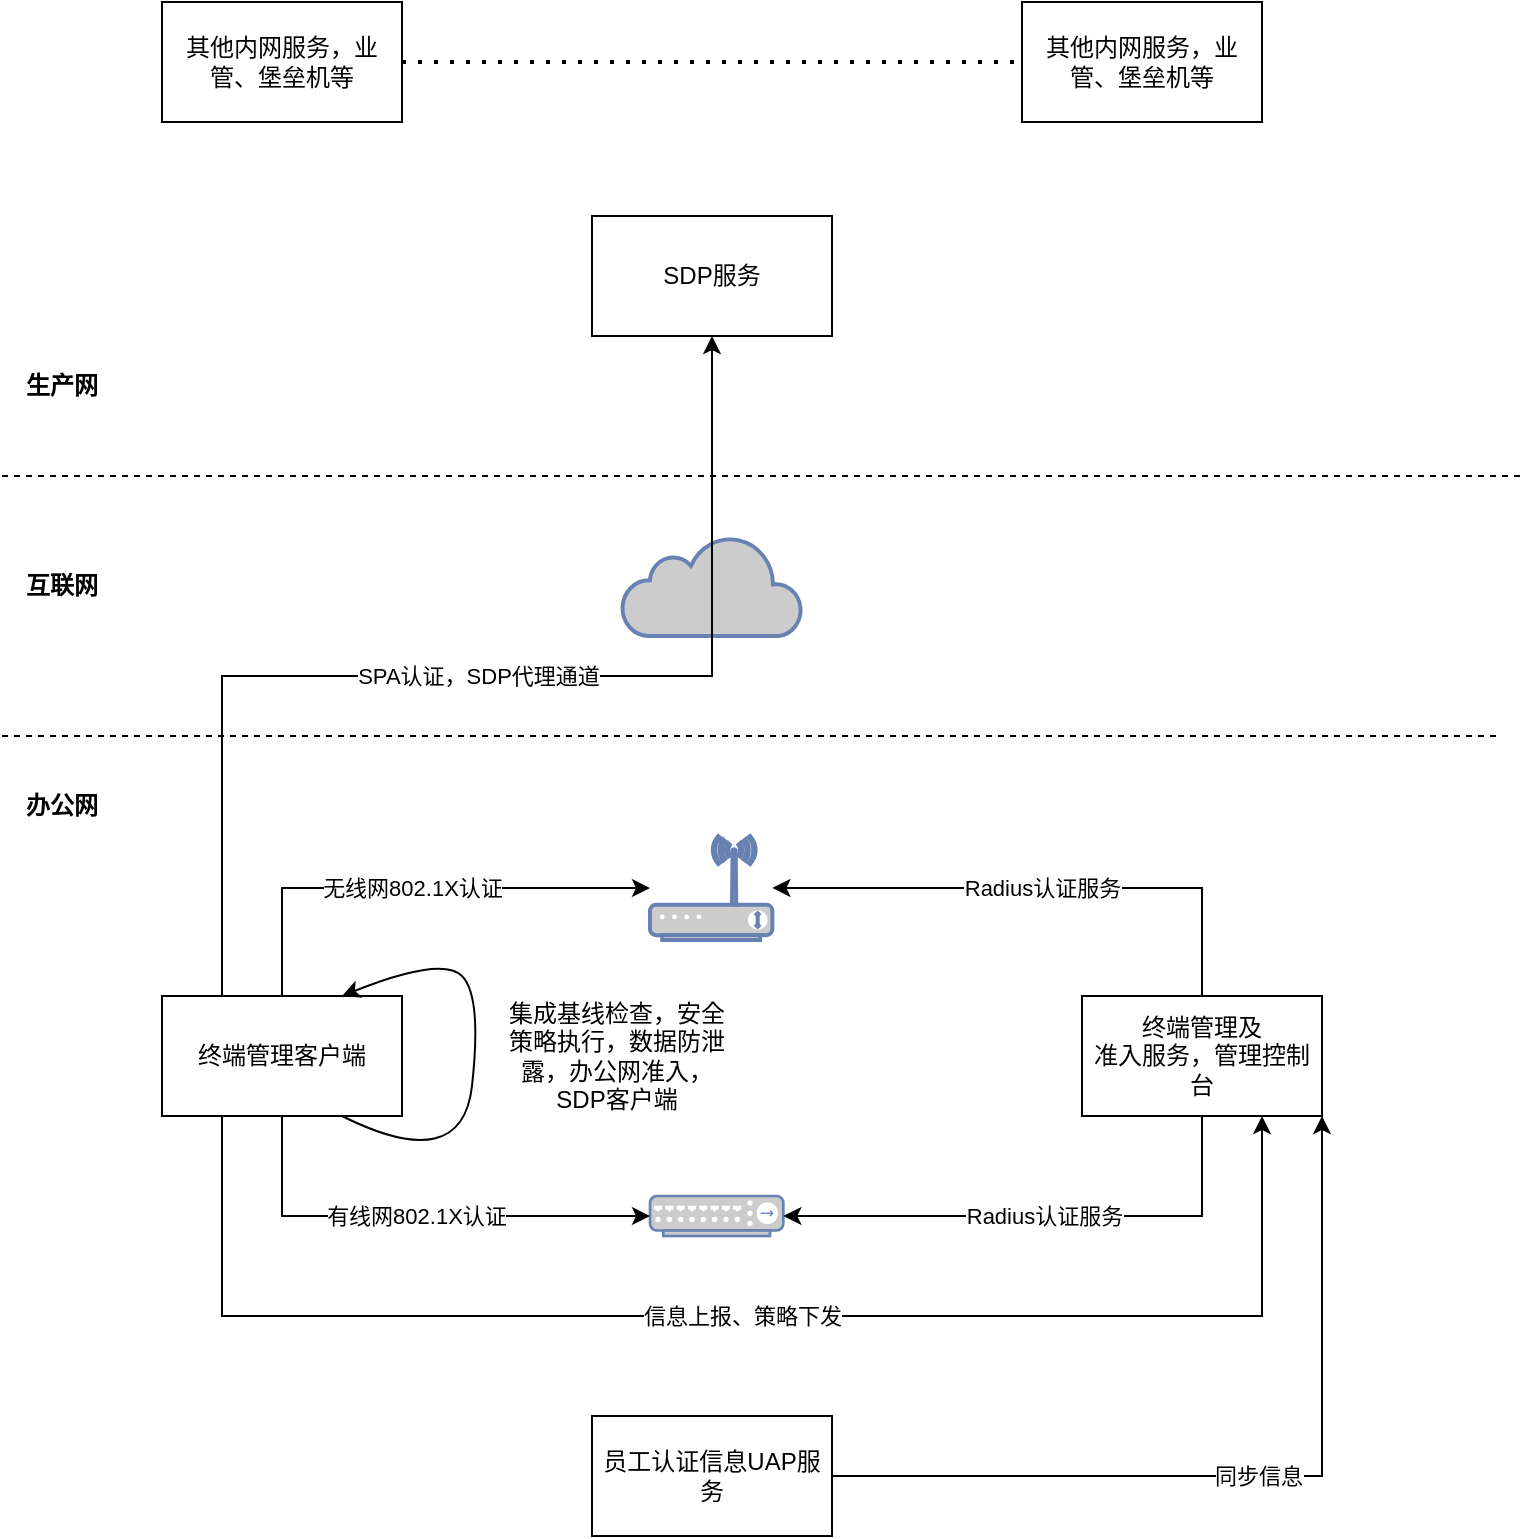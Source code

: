 <mxfile version="21.5.0" type="github">
  <diagram name="第 1 页" id="2SWWUSA1ziUpz79r-O6q">
    <mxGraphModel dx="1434" dy="790" grid="1" gridSize="10" guides="1" tooltips="1" connect="1" arrows="1" fold="1" page="1" pageScale="1" pageWidth="850" pageHeight="1100" math="0" shadow="0">
      <root>
        <mxCell id="0" />
        <mxCell id="1" parent="0" />
        <mxCell id="Cyap1fTdS74lrSGoshVs-1" value="终端管理及&lt;br&gt;准入服务，管理控制台" style="rounded=0;whiteSpace=wrap;html=1;" vertex="1" parent="1">
          <mxGeometry x="580" y="730" width="120" height="60" as="geometry" />
        </mxCell>
        <mxCell id="Cyap1fTdS74lrSGoshVs-3" value="终端管理客户端" style="rounded=0;whiteSpace=wrap;html=1;" vertex="1" parent="1">
          <mxGeometry x="120" y="730" width="120" height="60" as="geometry" />
        </mxCell>
        <mxCell id="Cyap1fTdS74lrSGoshVs-4" value="SDP服务" style="rounded=0;whiteSpace=wrap;html=1;" vertex="1" parent="1">
          <mxGeometry x="335" y="340" width="120" height="60" as="geometry" />
        </mxCell>
        <mxCell id="Cyap1fTdS74lrSGoshVs-8" value="" style="html=1;outlineConnect=0;fillColor=#CCCCCC;strokeColor=#6881B3;gradientColor=none;gradientDirection=north;strokeWidth=2;shape=mxgraph.networks.cloud;fontColor=#ffffff;" vertex="1" parent="1">
          <mxGeometry x="350" y="500" width="90" height="50" as="geometry" />
        </mxCell>
        <mxCell id="Cyap1fTdS74lrSGoshVs-9" value="" style="fontColor=#0066CC;verticalAlign=top;verticalLabelPosition=bottom;labelPosition=center;align=center;html=1;outlineConnect=0;fillColor=#CCCCCC;strokeColor=#6881B3;gradientColor=none;gradientDirection=north;strokeWidth=2;shape=mxgraph.networks.wireless_modem;" vertex="1" parent="1">
          <mxGeometry x="364" y="650" width="61.18" height="52" as="geometry" />
        </mxCell>
        <mxCell id="Cyap1fTdS74lrSGoshVs-10" value="" style="fontColor=#0066CC;verticalAlign=top;verticalLabelPosition=bottom;labelPosition=center;align=center;html=1;outlineConnect=0;fillColor=#CCCCCC;strokeColor=#6881B3;gradientColor=none;gradientDirection=north;strokeWidth=2;shape=mxgraph.networks.hub;" vertex="1" parent="1">
          <mxGeometry x="364" y="830" width="66.67" height="20" as="geometry" />
        </mxCell>
        <mxCell id="Cyap1fTdS74lrSGoshVs-11" value="其他内网服务，业管、堡垒机等" style="rounded=0;whiteSpace=wrap;html=1;" vertex="1" parent="1">
          <mxGeometry x="120" y="233" width="120" height="60" as="geometry" />
        </mxCell>
        <mxCell id="Cyap1fTdS74lrSGoshVs-12" value="" style="endArrow=none;dashed=1;html=1;dashPattern=1 3;strokeWidth=2;rounded=0;exitX=1;exitY=0.5;exitDx=0;exitDy=0;" edge="1" parent="1" source="Cyap1fTdS74lrSGoshVs-11" target="Cyap1fTdS74lrSGoshVs-13">
          <mxGeometry width="50" height="50" relative="1" as="geometry">
            <mxPoint x="270" y="262.5" as="sourcePoint" />
            <mxPoint x="520" y="262.5" as="targetPoint" />
          </mxGeometry>
        </mxCell>
        <mxCell id="Cyap1fTdS74lrSGoshVs-13" value="其他内网服务，业管、堡垒机等" style="rounded=0;whiteSpace=wrap;html=1;" vertex="1" parent="1">
          <mxGeometry x="550" y="233" width="120" height="60" as="geometry" />
        </mxCell>
        <mxCell id="Cyap1fTdS74lrSGoshVs-14" value="" style="endArrow=classic;html=1;rounded=0;exitX=0.5;exitY=0;exitDx=0;exitDy=0;" edge="1" parent="1" source="Cyap1fTdS74lrSGoshVs-1" target="Cyap1fTdS74lrSGoshVs-9">
          <mxGeometry relative="1" as="geometry">
            <mxPoint x="370" y="610" as="sourcePoint" />
            <mxPoint x="470" y="610" as="targetPoint" />
            <Array as="points">
              <mxPoint x="640" y="676" />
            </Array>
          </mxGeometry>
        </mxCell>
        <mxCell id="Cyap1fTdS74lrSGoshVs-15" value="Radius认证服务" style="edgeLabel;resizable=0;html=1;align=center;verticalAlign=middle;" connectable="0" vertex="1" parent="Cyap1fTdS74lrSGoshVs-14">
          <mxGeometry relative="1" as="geometry" />
        </mxCell>
        <mxCell id="Cyap1fTdS74lrSGoshVs-16" value="" style="endArrow=classic;html=1;rounded=0;exitX=0.5;exitY=1;exitDx=0;exitDy=0;entryX=1;entryY=0.5;entryDx=0;entryDy=0;entryPerimeter=0;" edge="1" parent="1" source="Cyap1fTdS74lrSGoshVs-1" target="Cyap1fTdS74lrSGoshVs-10">
          <mxGeometry relative="1" as="geometry">
            <mxPoint x="370" y="610" as="sourcePoint" />
            <mxPoint x="470" y="610" as="targetPoint" />
            <Array as="points">
              <mxPoint x="640" y="840" />
            </Array>
          </mxGeometry>
        </mxCell>
        <mxCell id="Cyap1fTdS74lrSGoshVs-17" value="Radius认证服务" style="edgeLabel;resizable=0;html=1;align=center;verticalAlign=middle;" connectable="0" vertex="1" parent="Cyap1fTdS74lrSGoshVs-16">
          <mxGeometry relative="1" as="geometry" />
        </mxCell>
        <mxCell id="Cyap1fTdS74lrSGoshVs-18" value="" style="endArrow=classic;html=1;rounded=0;exitX=0.5;exitY=0;exitDx=0;exitDy=0;" edge="1" parent="1" source="Cyap1fTdS74lrSGoshVs-3" target="Cyap1fTdS74lrSGoshVs-9">
          <mxGeometry relative="1" as="geometry">
            <mxPoint x="370" y="610" as="sourcePoint" />
            <mxPoint x="470" y="610" as="targetPoint" />
            <Array as="points">
              <mxPoint x="180" y="676" />
            </Array>
          </mxGeometry>
        </mxCell>
        <mxCell id="Cyap1fTdS74lrSGoshVs-19" value="无线网802.1X认证" style="edgeLabel;resizable=0;html=1;align=center;verticalAlign=middle;" connectable="0" vertex="1" parent="Cyap1fTdS74lrSGoshVs-18">
          <mxGeometry relative="1" as="geometry" />
        </mxCell>
        <mxCell id="Cyap1fTdS74lrSGoshVs-21" value="" style="endArrow=classic;html=1;rounded=0;exitX=0.5;exitY=1;exitDx=0;exitDy=0;entryX=0;entryY=0.5;entryDx=0;entryDy=0;entryPerimeter=0;" edge="1" parent="1" source="Cyap1fTdS74lrSGoshVs-3" target="Cyap1fTdS74lrSGoshVs-10">
          <mxGeometry relative="1" as="geometry">
            <mxPoint x="180" y="839.5" as="sourcePoint" />
            <mxPoint x="280" y="839.5" as="targetPoint" />
            <Array as="points">
              <mxPoint x="180" y="840" />
            </Array>
          </mxGeometry>
        </mxCell>
        <mxCell id="Cyap1fTdS74lrSGoshVs-22" value="有线网802.1X认证" style="edgeLabel;resizable=0;html=1;align=center;verticalAlign=middle;" connectable="0" vertex="1" parent="Cyap1fTdS74lrSGoshVs-21">
          <mxGeometry relative="1" as="geometry" />
        </mxCell>
        <mxCell id="Cyap1fTdS74lrSGoshVs-23" value="" style="curved=1;endArrow=classic;html=1;rounded=0;exitX=0.75;exitY=1;exitDx=0;exitDy=0;entryX=0.75;entryY=0;entryDx=0;entryDy=0;" edge="1" parent="1" source="Cyap1fTdS74lrSGoshVs-3" target="Cyap1fTdS74lrSGoshVs-3">
          <mxGeometry width="50" height="50" relative="1" as="geometry">
            <mxPoint x="400" y="630" as="sourcePoint" />
            <mxPoint x="450" y="580" as="targetPoint" />
            <Array as="points">
              <mxPoint x="270" y="820" />
              <mxPoint x="280" y="730" />
              <mxPoint x="260" y="710" />
            </Array>
          </mxGeometry>
        </mxCell>
        <mxCell id="Cyap1fTdS74lrSGoshVs-24" value="集成基线检查，安全策略执行，数据防泄露，办公网准入，SDP客户端" style="text;html=1;strokeColor=none;fillColor=none;align=center;verticalAlign=middle;whiteSpace=wrap;rounded=0;" vertex="1" parent="1">
          <mxGeometry x="290" y="720" width="115" height="80" as="geometry" />
        </mxCell>
        <mxCell id="Cyap1fTdS74lrSGoshVs-25" value="" style="endArrow=classic;html=1;rounded=0;exitX=0.25;exitY=1;exitDx=0;exitDy=0;entryX=0.75;entryY=1;entryDx=0;entryDy=0;" edge="1" parent="1" source="Cyap1fTdS74lrSGoshVs-3" target="Cyap1fTdS74lrSGoshVs-1">
          <mxGeometry relative="1" as="geometry">
            <mxPoint x="370" y="610" as="sourcePoint" />
            <mxPoint x="470" y="610" as="targetPoint" />
            <Array as="points">
              <mxPoint x="150" y="890" />
              <mxPoint x="670" y="890" />
            </Array>
          </mxGeometry>
        </mxCell>
        <mxCell id="Cyap1fTdS74lrSGoshVs-26" value="信息上报、策略下发" style="edgeLabel;resizable=0;html=1;align=center;verticalAlign=middle;" connectable="0" vertex="1" parent="Cyap1fTdS74lrSGoshVs-25">
          <mxGeometry relative="1" as="geometry" />
        </mxCell>
        <mxCell id="Cyap1fTdS74lrSGoshVs-31" value="" style="endArrow=none;dashed=1;html=1;rounded=0;" edge="1" parent="1">
          <mxGeometry width="50" height="50" relative="1" as="geometry">
            <mxPoint x="40" y="600" as="sourcePoint" />
            <mxPoint x="790" y="600" as="targetPoint" />
          </mxGeometry>
        </mxCell>
        <mxCell id="Cyap1fTdS74lrSGoshVs-33" value="办公网" style="text;html=1;strokeColor=none;fillColor=none;align=center;verticalAlign=middle;whiteSpace=wrap;rounded=0;fontStyle=1" vertex="1" parent="1">
          <mxGeometry x="40" y="620" width="60" height="30" as="geometry" />
        </mxCell>
        <mxCell id="Cyap1fTdS74lrSGoshVs-34" value="&lt;b&gt;互联网&lt;/b&gt;" style="text;html=1;strokeColor=none;fillColor=none;align=center;verticalAlign=middle;whiteSpace=wrap;rounded=0;" vertex="1" parent="1">
          <mxGeometry x="40" y="510" width="60" height="30" as="geometry" />
        </mxCell>
        <mxCell id="Cyap1fTdS74lrSGoshVs-35" value="" style="endArrow=none;dashed=1;html=1;rounded=0;" edge="1" parent="1">
          <mxGeometry width="50" height="50" relative="1" as="geometry">
            <mxPoint x="40" y="470" as="sourcePoint" />
            <mxPoint x="800" y="470" as="targetPoint" />
          </mxGeometry>
        </mxCell>
        <mxCell id="Cyap1fTdS74lrSGoshVs-36" value="&lt;b&gt;生产网&lt;/b&gt;" style="text;html=1;strokeColor=none;fillColor=none;align=center;verticalAlign=middle;whiteSpace=wrap;rounded=0;" vertex="1" parent="1">
          <mxGeometry x="40" y="410" width="60" height="30" as="geometry" />
        </mxCell>
        <mxCell id="Cyap1fTdS74lrSGoshVs-37" value="" style="endArrow=classic;html=1;rounded=0;exitX=0.25;exitY=0;exitDx=0;exitDy=0;entryX=0.5;entryY=1;entryDx=0;entryDy=0;" edge="1" parent="1" source="Cyap1fTdS74lrSGoshVs-3" target="Cyap1fTdS74lrSGoshVs-4">
          <mxGeometry relative="1" as="geometry">
            <mxPoint x="370" y="510" as="sourcePoint" />
            <mxPoint x="470" y="510" as="targetPoint" />
            <Array as="points">
              <mxPoint x="150" y="640" />
              <mxPoint x="150" y="570" />
              <mxPoint x="395" y="570" />
            </Array>
          </mxGeometry>
        </mxCell>
        <mxCell id="Cyap1fTdS74lrSGoshVs-38" value="SPA认证，SDP代理通道" style="edgeLabel;resizable=0;html=1;align=center;verticalAlign=middle;" connectable="0" vertex="1" parent="Cyap1fTdS74lrSGoshVs-37">
          <mxGeometry relative="1" as="geometry" />
        </mxCell>
        <mxCell id="Cyap1fTdS74lrSGoshVs-39" value="员工认证信息UAP服务" style="rounded=0;whiteSpace=wrap;html=1;" vertex="1" parent="1">
          <mxGeometry x="335" y="940" width="120" height="60" as="geometry" />
        </mxCell>
        <mxCell id="Cyap1fTdS74lrSGoshVs-40" value="" style="endArrow=classic;html=1;rounded=0;exitX=1;exitY=0.5;exitDx=0;exitDy=0;entryX=1;entryY=1;entryDx=0;entryDy=0;" edge="1" parent="1" source="Cyap1fTdS74lrSGoshVs-39" target="Cyap1fTdS74lrSGoshVs-1">
          <mxGeometry relative="1" as="geometry">
            <mxPoint x="370" y="910" as="sourcePoint" />
            <mxPoint x="680" y="970" as="targetPoint" />
            <Array as="points">
              <mxPoint x="700" y="970" />
            </Array>
          </mxGeometry>
        </mxCell>
        <mxCell id="Cyap1fTdS74lrSGoshVs-41" value="同步信息" style="edgeLabel;resizable=0;html=1;align=center;verticalAlign=middle;" connectable="0" vertex="1" parent="Cyap1fTdS74lrSGoshVs-40">
          <mxGeometry relative="1" as="geometry" />
        </mxCell>
      </root>
    </mxGraphModel>
  </diagram>
</mxfile>
